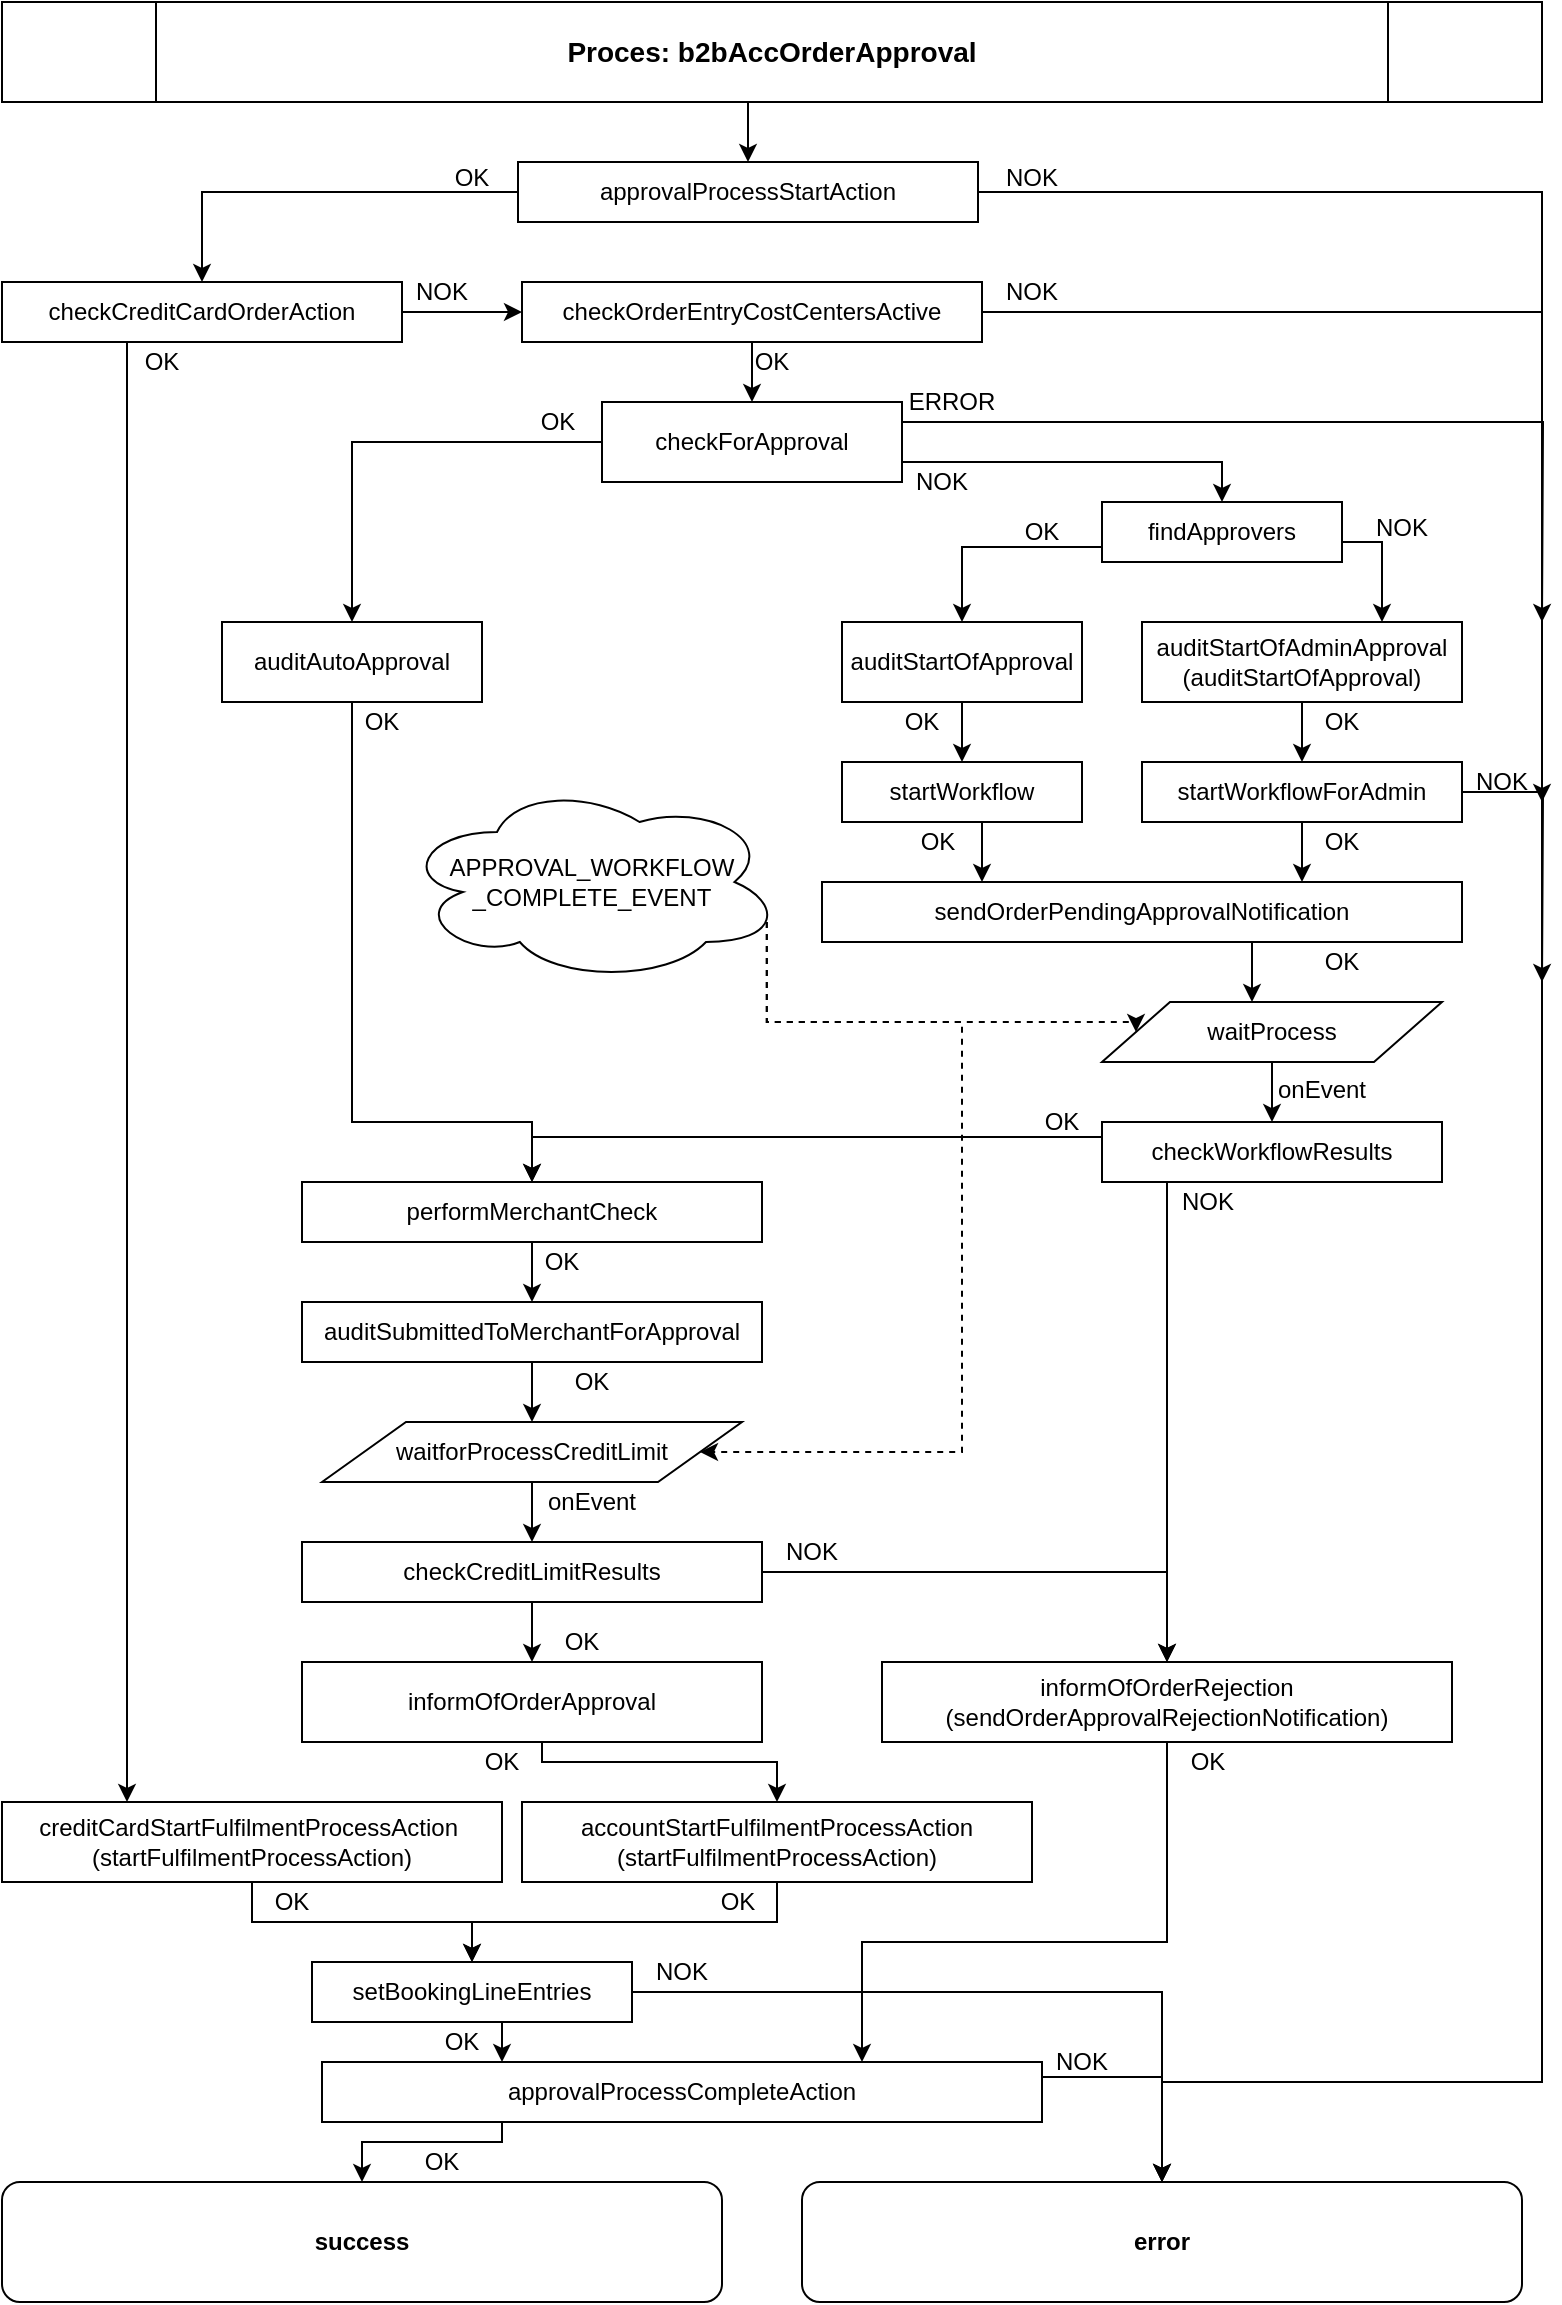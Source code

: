 <mxfile version="10.6.5" type="github"><diagram id="S7lIaqJ4UCmmVIEDCxlh" name="Page-1"><mxGraphModel dx="1394" dy="781" grid="1" gridSize="10" guides="1" tooltips="1" connect="1" arrows="1" fold="1" page="1" pageScale="1" pageWidth="827" pageHeight="1169" math="0" shadow="0"><root><mxCell id="0"/><mxCell id="1" parent="0"/><mxCell id="q0PGV8WTO6QkXm6w4yFU-142" style="edgeStyle=orthogonalEdgeStyle;rounded=0;orthogonalLoop=1;jettySize=auto;html=1;exitX=0.5;exitY=1;exitDx=0;exitDy=0;entryX=0.5;entryY=0;entryDx=0;entryDy=0;" parent="1" source="q0PGV8WTO6QkXm6w4yFU-1" target="q0PGV8WTO6QkXm6w4yFU-10" edge="1"><mxGeometry relative="1" as="geometry"/></mxCell><mxCell id="q0PGV8WTO6QkXm6w4yFU-1" value="&lt;div style=&quot;font-size: 14px&quot;&gt;&lt;font style=&quot;font-size: 14px&quot;&gt;&lt;b&gt;&lt;span id=&quot;docs-internal-guid-dcf2fbf8-7fff-23e0-edf8-0a988a6cc452&quot;&gt;&lt;/span&gt;&lt;span id=&quot;docs-internal-guid-dcf2fbf8-7fff-23e0-edf8-0a988a6cc452&quot;&gt;Proces: b2bAccOrderApproval&lt;/span&gt;&lt;/b&gt;&lt;/font&gt;&lt;/div&gt;" style="shape=process;whiteSpace=wrap;html=1;backgroundOutline=1;" parent="1" vertex="1"><mxGeometry x="40" y="10" width="770" height="50" as="geometry"/></mxCell><mxCell id="q0PGV8WTO6QkXm6w4yFU-20" style="edgeStyle=orthogonalEdgeStyle;rounded=0;orthogonalLoop=1;jettySize=auto;html=1;exitX=1;exitY=0.5;exitDx=0;exitDy=0;" parent="1" source="q0PGV8WTO6QkXm6w4yFU-10" target="q0PGV8WTO6QkXm6w4yFU-12" edge="1"><mxGeometry relative="1" as="geometry"><Array as="points"><mxPoint x="810" y="105"/><mxPoint x="810" y="1050"/><mxPoint x="620" y="1050"/></Array></mxGeometry></mxCell><mxCell id="q0PGV8WTO6QkXm6w4yFU-138" style="edgeStyle=orthogonalEdgeStyle;rounded=0;orthogonalLoop=1;jettySize=auto;html=1;exitX=0;exitY=0.5;exitDx=0;exitDy=0;entryX=0.5;entryY=0;entryDx=0;entryDy=0;" parent="1" source="q0PGV8WTO6QkXm6w4yFU-10" target="q0PGV8WTO6QkXm6w4yFU-16" edge="1"><mxGeometry relative="1" as="geometry"/></mxCell><mxCell id="q0PGV8WTO6QkXm6w4yFU-10" value="&lt;pre&gt;&lt;font face=&quot;Helvetica&quot;&gt;&lt;span&gt;approvalProcessStartAction&lt;/span&gt;&lt;/font&gt;&lt;/pre&gt;" style="rounded=0;whiteSpace=wrap;html=1;" parent="1" vertex="1"><mxGeometry x="298" y="90" width="230" height="30" as="geometry"/></mxCell><mxCell id="q0PGV8WTO6QkXm6w4yFU-12" value="&lt;div&gt;&lt;b&gt;error&lt;/b&gt;&lt;/div&gt;" style="rounded=1;whiteSpace=wrap;html=1;" parent="1" vertex="1"><mxGeometry x="440" y="1100" width="360" height="60" as="geometry"/></mxCell><mxCell id="q0PGV8WTO6QkXm6w4yFU-14" value="&lt;div&gt;&lt;b&gt;success&lt;/b&gt;&lt;/div&gt;" style="rounded=1;whiteSpace=wrap;html=1;" parent="1" vertex="1"><mxGeometry x="40" y="1100" width="360" height="60" as="geometry"/></mxCell><mxCell id="q0PGV8WTO6QkXm6w4yFU-25" style="edgeStyle=orthogonalEdgeStyle;rounded=0;orthogonalLoop=1;jettySize=auto;html=1;exitX=1;exitY=0.5;exitDx=0;exitDy=0;" parent="1" source="q0PGV8WTO6QkXm6w4yFU-16" target="q0PGV8WTO6QkXm6w4yFU-23" edge="1"><mxGeometry relative="1" as="geometry"/></mxCell><mxCell id="eqTxIxTBYhX_RgX_iWQK-49" style="edgeStyle=orthogonalEdgeStyle;rounded=0;orthogonalLoop=1;jettySize=auto;html=1;exitX=0.25;exitY=1;exitDx=0;exitDy=0;entryX=0.25;entryY=0;entryDx=0;entryDy=0;" edge="1" parent="1" source="q0PGV8WTO6QkXm6w4yFU-16" target="q0PGV8WTO6QkXm6w4yFU-18"><mxGeometry relative="1" as="geometry"><Array as="points"><mxPoint x="103" y="180"/></Array></mxGeometry></mxCell><mxCell id="q0PGV8WTO6QkXm6w4yFU-16" value="&lt;pre&gt;&lt;font face=&quot;Helvetica&quot;&gt;&lt;span&gt;checkCreditCardOrderAction&lt;/span&gt;&lt;/font&gt;&lt;/pre&gt;" style="rounded=0;whiteSpace=wrap;html=1;" parent="1" vertex="1"><mxGeometry x="40" y="150" width="200" height="30" as="geometry"/></mxCell><mxCell id="q0PGV8WTO6QkXm6w4yFU-120" style="edgeStyle=orthogonalEdgeStyle;rounded=0;orthogonalLoop=1;jettySize=auto;html=1;exitX=0.5;exitY=1;exitDx=0;exitDy=0;" parent="1" source="q0PGV8WTO6QkXm6w4yFU-18" target="q0PGV8WTO6QkXm6w4yFU-19" edge="1"><mxGeometry relative="1" as="geometry"/></mxCell><mxCell id="q0PGV8WTO6QkXm6w4yFU-18" value="&lt;pre&gt;&lt;font face=&quot;Helvetica&quot;&gt;&lt;span&gt;creditCardStartFulfilmentProcessAction &lt;br&gt;(&lt;/span&gt;&lt;span&gt;startFulfilmentProcessAction)&lt;/span&gt;&lt;/font&gt;&lt;/pre&gt;" style="rounded=0;whiteSpace=wrap;html=1;" parent="1" vertex="1"><mxGeometry x="40" y="910" width="250" height="40" as="geometry"/></mxCell><mxCell id="q0PGV8WTO6QkXm6w4yFU-121" style="edgeStyle=orthogonalEdgeStyle;rounded=0;orthogonalLoop=1;jettySize=auto;html=1;exitX=0.5;exitY=1;exitDx=0;exitDy=0;entryX=0.25;entryY=0;entryDx=0;entryDy=0;" parent="1" source="q0PGV8WTO6QkXm6w4yFU-19" target="q0PGV8WTO6QkXm6w4yFU-30" edge="1"><mxGeometry relative="1" as="geometry"/></mxCell><mxCell id="q0PGV8WTO6QkXm6w4yFU-123" style="edgeStyle=orthogonalEdgeStyle;rounded=0;orthogonalLoop=1;jettySize=auto;html=1;exitX=1;exitY=0.5;exitDx=0;exitDy=0;entryX=0.5;entryY=0;entryDx=0;entryDy=0;" parent="1" source="q0PGV8WTO6QkXm6w4yFU-19" target="q0PGV8WTO6QkXm6w4yFU-12" edge="1"><mxGeometry relative="1" as="geometry"><Array as="points"><mxPoint x="620" y="1005"/></Array></mxGeometry></mxCell><mxCell id="q0PGV8WTO6QkXm6w4yFU-19" value="&lt;pre&gt;&lt;font face=&quot;Helvetica&quot;&gt;&lt;span&gt;setBookingLineEntries&lt;/span&gt;&lt;/font&gt;&lt;/pre&gt;" style="rounded=0;whiteSpace=wrap;html=1;" parent="1" vertex="1"><mxGeometry x="195" y="990" width="160" height="30" as="geometry"/></mxCell><mxCell id="q0PGV8WTO6QkXm6w4yFU-38" style="edgeStyle=orthogonalEdgeStyle;rounded=0;orthogonalLoop=1;jettySize=auto;html=1;exitX=1;exitY=0.5;exitDx=0;exitDy=0;" parent="1" source="q0PGV8WTO6QkXm6w4yFU-23" edge="1"><mxGeometry relative="1" as="geometry"><mxPoint x="810" y="410" as="targetPoint"/><Array as="points"><mxPoint x="810" y="165"/></Array></mxGeometry></mxCell><mxCell id="eqTxIxTBYhX_RgX_iWQK-10" style="edgeStyle=orthogonalEdgeStyle;rounded=0;orthogonalLoop=1;jettySize=auto;html=1;entryX=0.5;entryY=0;entryDx=0;entryDy=0;" edge="1" parent="1" source="q0PGV8WTO6QkXm6w4yFU-23" target="q0PGV8WTO6QkXm6w4yFU-40"><mxGeometry relative="1" as="geometry"/></mxCell><mxCell id="q0PGV8WTO6QkXm6w4yFU-23" value="&lt;pre&gt;&lt;font face=&quot;Helvetica&quot;&gt;&lt;span&gt;checkOrderEntryCostCentersActive&lt;/span&gt;&lt;/font&gt;&lt;/pre&gt;" style="rounded=0;whiteSpace=wrap;html=1;" parent="1" vertex="1"><mxGeometry x="300" y="150" width="230" height="30" as="geometry"/></mxCell><mxCell id="q0PGV8WTO6QkXm6w4yFU-119" style="edgeStyle=orthogonalEdgeStyle;rounded=0;orthogonalLoop=1;jettySize=auto;html=1;exitX=0.25;exitY=1;exitDx=0;exitDy=0;" parent="1" source="q0PGV8WTO6QkXm6w4yFU-30" target="q0PGV8WTO6QkXm6w4yFU-14" edge="1"><mxGeometry relative="1" as="geometry"><Array as="points"><mxPoint x="290" y="1080"/><mxPoint x="220" y="1080"/></Array></mxGeometry></mxCell><mxCell id="eqTxIxTBYhX_RgX_iWQK-59" style="edgeStyle=orthogonalEdgeStyle;rounded=0;orthogonalLoop=1;jettySize=auto;html=1;exitX=1;exitY=0.25;exitDx=0;exitDy=0;entryX=0.5;entryY=0;entryDx=0;entryDy=0;" edge="1" parent="1" source="q0PGV8WTO6QkXm6w4yFU-30" target="q0PGV8WTO6QkXm6w4yFU-12"><mxGeometry relative="1" as="geometry"/></mxCell><mxCell id="q0PGV8WTO6QkXm6w4yFU-30" value="&lt;pre&gt;&lt;font face=&quot;Helvetica&quot;&gt;&lt;span&gt;approvalProcessCompleteAction&lt;/span&gt;&lt;/font&gt;&lt;/pre&gt;" style="rounded=0;whiteSpace=wrap;html=1;" parent="1" vertex="1"><mxGeometry x="200" y="1040" width="360" height="30" as="geometry"/></mxCell><mxCell id="q0PGV8WTO6QkXm6w4yFU-131" style="edgeStyle=orthogonalEdgeStyle;rounded=0;orthogonalLoop=1;jettySize=auto;html=1;exitX=0;exitY=0.5;exitDx=0;exitDy=0;" parent="1" source="q0PGV8WTO6QkXm6w4yFU-40" target="q0PGV8WTO6QkXm6w4yFU-43" edge="1"><mxGeometry relative="1" as="geometry"/></mxCell><mxCell id="q0PGV8WTO6QkXm6w4yFU-136" style="edgeStyle=orthogonalEdgeStyle;rounded=0;orthogonalLoop=1;jettySize=auto;html=1;exitX=1;exitY=0.25;exitDx=0;exitDy=0;" parent="1" source="q0PGV8WTO6QkXm6w4yFU-40" edge="1"><mxGeometry relative="1" as="geometry"><mxPoint x="810.0" y="320.0" as="targetPoint"/></mxGeometry></mxCell><mxCell id="q0PGV8WTO6QkXm6w4yFU-137" style="edgeStyle=orthogonalEdgeStyle;rounded=0;orthogonalLoop=1;jettySize=auto;html=1;exitX=1;exitY=0.75;exitDx=0;exitDy=0;entryX=0.5;entryY=0;entryDx=0;entryDy=0;" parent="1" source="q0PGV8WTO6QkXm6w4yFU-40" target="q0PGV8WTO6QkXm6w4yFU-44" edge="1"><mxGeometry relative="1" as="geometry"><Array as="points"><mxPoint x="650" y="240"/></Array></mxGeometry></mxCell><mxCell id="q0PGV8WTO6QkXm6w4yFU-40" value="checkForApproval" style="rounded=0;whiteSpace=wrap;html=1;" parent="1" vertex="1"><mxGeometry x="340" y="210" width="150" height="40" as="geometry"/></mxCell><mxCell id="q0PGV8WTO6QkXm6w4yFU-156" style="edgeStyle=orthogonalEdgeStyle;rounded=0;orthogonalLoop=1;jettySize=auto;html=1;exitX=0.25;exitY=1;exitDx=0;exitDy=0;entryX=0.5;entryY=0;entryDx=0;entryDy=0;" parent="1" source="q0PGV8WTO6QkXm6w4yFU-43" target="q0PGV8WTO6QkXm6w4yFU-48" edge="1"><mxGeometry relative="1" as="geometry"><Array as="points"><mxPoint x="215" y="360"/><mxPoint x="215" y="570"/><mxPoint x="305" y="570"/></Array></mxGeometry></mxCell><mxCell id="q0PGV8WTO6QkXm6w4yFU-43" value="auditAutoApproval" style="rounded=0;whiteSpace=wrap;html=1;" parent="1" vertex="1"><mxGeometry x="150" y="320" width="130" height="40" as="geometry"/></mxCell><mxCell id="q0PGV8WTO6QkXm6w4yFU-116" style="edgeStyle=orthogonalEdgeStyle;rounded=0;orthogonalLoop=1;jettySize=auto;html=1;exitX=1;exitY=0.5;exitDx=0;exitDy=0;entryX=0.75;entryY=0;entryDx=0;entryDy=0;" parent="1" source="q0PGV8WTO6QkXm6w4yFU-44" target="q0PGV8WTO6QkXm6w4yFU-80" edge="1"><mxGeometry relative="1" as="geometry"><Array as="points"><mxPoint x="710" y="280"/><mxPoint x="730" y="280"/></Array></mxGeometry></mxCell><mxCell id="q0PGV8WTO6QkXm6w4yFU-134" style="edgeStyle=orthogonalEdgeStyle;rounded=0;orthogonalLoop=1;jettySize=auto;html=1;exitX=0;exitY=0.75;exitDx=0;exitDy=0;entryX=0.5;entryY=0;entryDx=0;entryDy=0;" parent="1" source="q0PGV8WTO6QkXm6w4yFU-44" target="q0PGV8WTO6QkXm6w4yFU-75" edge="1"><mxGeometry relative="1" as="geometry"/></mxCell><mxCell id="q0PGV8WTO6QkXm6w4yFU-44" value="findApprovers" style="rounded=0;whiteSpace=wrap;html=1;" parent="1" vertex="1"><mxGeometry x="590" y="260" width="120" height="30" as="geometry"/></mxCell><mxCell id="q0PGV8WTO6QkXm6w4yFU-155" style="edgeStyle=orthogonalEdgeStyle;rounded=0;orthogonalLoop=1;jettySize=auto;html=1;exitX=0.5;exitY=1;exitDx=0;exitDy=0;entryX=0.5;entryY=0;entryDx=0;entryDy=0;" parent="1" source="q0PGV8WTO6QkXm6w4yFU-48" target="q0PGV8WTO6QkXm6w4yFU-59" edge="1"><mxGeometry relative="1" as="geometry"/></mxCell><mxCell id="q0PGV8WTO6QkXm6w4yFU-48" value="performMerchantCheck" style="rounded=0;whiteSpace=wrap;html=1;" parent="1" vertex="1"><mxGeometry x="190" y="600" width="230" height="30" as="geometry"/></mxCell><mxCell id="eqTxIxTBYhX_RgX_iWQK-35" style="edgeStyle=orthogonalEdgeStyle;rounded=0;orthogonalLoop=1;jettySize=auto;html=1;exitX=0.5;exitY=1;exitDx=0;exitDy=0;entryX=0.5;entryY=0;entryDx=0;entryDy=0;" edge="1" parent="1" source="q0PGV8WTO6QkXm6w4yFU-50" target="q0PGV8WTO6QkXm6w4yFU-53"><mxGeometry relative="1" as="geometry"><Array as="points"><mxPoint x="310" y="890"/><mxPoint x="428" y="890"/></Array></mxGeometry></mxCell><mxCell id="q0PGV8WTO6QkXm6w4yFU-50" value="&lt;pre&gt;&lt;font face=&quot;Helvetica&quot;&gt;&lt;span&gt;informOfOrderApproval&lt;/span&gt;&lt;/font&gt;&lt;/pre&gt;" style="rounded=0;whiteSpace=wrap;html=1;" parent="1" vertex="1"><mxGeometry x="190" y="840" width="230" height="40" as="geometry"/></mxCell><mxCell id="q0PGV8WTO6QkXm6w4yFU-122" style="edgeStyle=orthogonalEdgeStyle;rounded=0;orthogonalLoop=1;jettySize=auto;html=1;exitX=0.5;exitY=1;exitDx=0;exitDy=0;entryX=0.5;entryY=0;entryDx=0;entryDy=0;" parent="1" source="q0PGV8WTO6QkXm6w4yFU-53" target="q0PGV8WTO6QkXm6w4yFU-19" edge="1"><mxGeometry relative="1" as="geometry"/></mxCell><mxCell id="q0PGV8WTO6QkXm6w4yFU-53" value="&lt;pre&gt;&lt;font face=&quot;Helvetica&quot;&gt;&lt;span&gt;accountStartFulfilmentProcessAction&lt;br&gt;(&lt;/span&gt;&lt;span&gt;&lt;span&gt;startFulfilmentProcessAction&lt;/span&gt;)&lt;br&gt;&lt;/span&gt;&lt;/font&gt;&lt;/pre&gt;" style="rounded=0;whiteSpace=wrap;html=1;" parent="1" vertex="1"><mxGeometry x="300" y="910" width="255" height="40" as="geometry"/></mxCell><mxCell id="eqTxIxTBYhX_RgX_iWQK-56" style="edgeStyle=orthogonalEdgeStyle;rounded=0;orthogonalLoop=1;jettySize=auto;html=1;exitX=0.5;exitY=1;exitDx=0;exitDy=0;entryX=0.5;entryY=0;entryDx=0;entryDy=0;" edge="1" parent="1" source="q0PGV8WTO6QkXm6w4yFU-59" target="q0PGV8WTO6QkXm6w4yFU-69"><mxGeometry relative="1" as="geometry"/></mxCell><mxCell id="q0PGV8WTO6QkXm6w4yFU-59" value="&lt;pre&gt;&lt;font face=&quot;Helvetica&quot;&gt;&lt;span&gt;auditSubmittedToMerchantForApproval&lt;/span&gt;&lt;/font&gt;&lt;/pre&gt;" style="rounded=0;whiteSpace=wrap;html=1;" parent="1" vertex="1"><mxGeometry x="190" y="660" width="230" height="30" as="geometry"/></mxCell><mxCell id="q0PGV8WTO6QkXm6w4yFU-126" style="edgeStyle=orthogonalEdgeStyle;rounded=0;orthogonalLoop=1;jettySize=auto;html=1;exitX=0.5;exitY=1;exitDx=0;exitDy=0;entryX=0.5;entryY=0;entryDx=0;entryDy=0;" parent="1" source="q0PGV8WTO6QkXm6w4yFU-70" target="q0PGV8WTO6QkXm6w4yFU-50" edge="1"><mxGeometry relative="1" as="geometry"/></mxCell><mxCell id="q0PGV8WTO6QkXm6w4yFU-127" style="edgeStyle=orthogonalEdgeStyle;rounded=0;orthogonalLoop=1;jettySize=auto;html=1;exitX=1;exitY=0.5;exitDx=0;exitDy=0;" parent="1" source="q0PGV8WTO6QkXm6w4yFU-70" target="q0PGV8WTO6QkXm6w4yFU-73" edge="1"><mxGeometry relative="1" as="geometry"/></mxCell><mxCell id="q0PGV8WTO6QkXm6w4yFU-70" value="&lt;pre&gt;&lt;font face=&quot;Helvetica&quot;&gt;&lt;span&gt;checkCreditLimitResults&lt;/span&gt;&lt;/font&gt;&lt;/pre&gt;" style="rounded=0;whiteSpace=wrap;html=1;" parent="1" vertex="1"><mxGeometry x="190" y="780" width="230" height="30" as="geometry"/></mxCell><mxCell id="q0PGV8WTO6QkXm6w4yFU-133" style="edgeStyle=orthogonalEdgeStyle;rounded=0;orthogonalLoop=1;jettySize=auto;html=1;exitX=0.5;exitY=1;exitDx=0;exitDy=0;entryX=0.75;entryY=0;entryDx=0;entryDy=0;" parent="1" source="q0PGV8WTO6QkXm6w4yFU-73" target="q0PGV8WTO6QkXm6w4yFU-30" edge="1"><mxGeometry relative="1" as="geometry"><Array as="points"><mxPoint x="622" y="980"/><mxPoint x="470" y="980"/></Array></mxGeometry></mxCell><mxCell id="q0PGV8WTO6QkXm6w4yFU-73" value="&lt;pre&gt;&lt;font face=&quot;Helvetica&quot;&gt;&lt;span&gt;informOfOrderRejection&lt;br&gt;(&lt;/span&gt;&lt;span&gt;sendOrderApprovalRejectionNotification)&lt;br&gt;&lt;/span&gt;&lt;/font&gt;&lt;/pre&gt;" style="rounded=0;whiteSpace=wrap;html=1;" parent="1" vertex="1"><mxGeometry x="480" y="840" width="285" height="40" as="geometry"/></mxCell><mxCell id="q0PGV8WTO6QkXm6w4yFU-84" style="edgeStyle=orthogonalEdgeStyle;rounded=0;orthogonalLoop=1;jettySize=auto;html=1;exitX=0.5;exitY=1;exitDx=0;exitDy=0;entryX=0.5;entryY=0;entryDx=0;entryDy=0;" parent="1" source="q0PGV8WTO6QkXm6w4yFU-75" target="q0PGV8WTO6QkXm6w4yFU-83" edge="1"><mxGeometry relative="1" as="geometry"/></mxCell><mxCell id="q0PGV8WTO6QkXm6w4yFU-75" value="auditStartOfApproval" style="rounded=0;whiteSpace=wrap;html=1;" parent="1" vertex="1"><mxGeometry x="460" y="320" width="120" height="40" as="geometry"/></mxCell><mxCell id="eqTxIxTBYhX_RgX_iWQK-57" style="edgeStyle=orthogonalEdgeStyle;rounded=0;orthogonalLoop=1;jettySize=auto;html=1;exitX=0.5;exitY=1;exitDx=0;exitDy=0;entryX=0.5;entryY=0;entryDx=0;entryDy=0;" edge="1" parent="1" source="q0PGV8WTO6QkXm6w4yFU-69" target="q0PGV8WTO6QkXm6w4yFU-70"><mxGeometry relative="1" as="geometry"/></mxCell><mxCell id="q0PGV8WTO6QkXm6w4yFU-69" value="waitforProcessCreditLimit" style="shape=parallelogram;perimeter=parallelogramPerimeter;whiteSpace=wrap;html=1;" parent="1" vertex="1"><mxGeometry x="200" y="720" width="210" height="30" as="geometry"/></mxCell><mxCell id="q0PGV8WTO6QkXm6w4yFU-112" style="edgeStyle=orthogonalEdgeStyle;rounded=0;orthogonalLoop=1;jettySize=auto;html=1;exitX=0.5;exitY=1;exitDx=0;exitDy=0;entryX=0.5;entryY=0;entryDx=0;entryDy=0;" parent="1" source="q0PGV8WTO6QkXm6w4yFU-80" target="q0PGV8WTO6QkXm6w4yFU-85" edge="1"><mxGeometry relative="1" as="geometry"/></mxCell><mxCell id="q0PGV8WTO6QkXm6w4yFU-80" value="auditStartOfAdminApproval&lt;br&gt;(auditStartOfApproval)" style="rounded=0;whiteSpace=wrap;html=1;" parent="1" vertex="1"><mxGeometry x="610" y="320" width="160" height="40" as="geometry"/></mxCell><mxCell id="q0PGV8WTO6QkXm6w4yFU-114" style="edgeStyle=orthogonalEdgeStyle;rounded=0;orthogonalLoop=1;jettySize=auto;html=1;exitX=0.5;exitY=1;exitDx=0;exitDy=0;entryX=0.25;entryY=0;entryDx=0;entryDy=0;" parent="1" source="q0PGV8WTO6QkXm6w4yFU-83" target="q0PGV8WTO6QkXm6w4yFU-87" edge="1"><mxGeometry relative="1" as="geometry"><Array as="points"><mxPoint x="530" y="420"/></Array></mxGeometry></mxCell><mxCell id="q0PGV8WTO6QkXm6w4yFU-83" value="startWorkflow" style="rounded=0;whiteSpace=wrap;html=1;" parent="1" vertex="1"><mxGeometry x="460" y="390" width="120" height="30" as="geometry"/></mxCell><mxCell id="q0PGV8WTO6QkXm6w4yFU-91" style="edgeStyle=orthogonalEdgeStyle;rounded=0;orthogonalLoop=1;jettySize=auto;html=1;exitX=1;exitY=0.5;exitDx=0;exitDy=0;" parent="1" source="q0PGV8WTO6QkXm6w4yFU-85" edge="1"><mxGeometry relative="1" as="geometry"><mxPoint x="810" y="500" as="targetPoint"/></mxGeometry></mxCell><mxCell id="q0PGV8WTO6QkXm6w4yFU-115" style="edgeStyle=orthogonalEdgeStyle;rounded=0;orthogonalLoop=1;jettySize=auto;html=1;exitX=0.5;exitY=1;exitDx=0;exitDy=0;entryX=0.75;entryY=0;entryDx=0;entryDy=0;" parent="1" source="q0PGV8WTO6QkXm6w4yFU-85" target="q0PGV8WTO6QkXm6w4yFU-87" edge="1"><mxGeometry relative="1" as="geometry"/></mxCell><mxCell id="q0PGV8WTO6QkXm6w4yFU-85" value="startWorkflowForAdmin" style="rounded=0;whiteSpace=wrap;html=1;" parent="1" vertex="1"><mxGeometry x="610" y="390" width="160" height="30" as="geometry"/></mxCell><mxCell id="eqTxIxTBYhX_RgX_iWQK-50" style="edgeStyle=orthogonalEdgeStyle;rounded=0;orthogonalLoop=1;jettySize=auto;html=1;exitX=0.75;exitY=1;exitDx=0;exitDy=0;" edge="1" parent="1" source="q0PGV8WTO6QkXm6w4yFU-87" target="q0PGV8WTO6QkXm6w4yFU-88"><mxGeometry relative="1" as="geometry"><Array as="points"><mxPoint x="665" y="480"/></Array></mxGeometry></mxCell><mxCell id="q0PGV8WTO6QkXm6w4yFU-87" value="&lt;pre&gt;&lt;font face=&quot;Helvetica&quot;&gt;&lt;span&gt;sendOrderPendingApprovalNotification&lt;/span&gt;&lt;/font&gt;&lt;/pre&gt;" style="rounded=0;whiteSpace=wrap;html=1;" parent="1" vertex="1"><mxGeometry x="450" y="450" width="320" height="30" as="geometry"/></mxCell><mxCell id="eqTxIxTBYhX_RgX_iWQK-53" style="edgeStyle=orthogonalEdgeStyle;rounded=0;orthogonalLoop=1;jettySize=auto;html=1;exitX=0.5;exitY=1;exitDx=0;exitDy=0;" edge="1" parent="1" source="q0PGV8WTO6QkXm6w4yFU-88" target="q0PGV8WTO6QkXm6w4yFU-93"><mxGeometry relative="1" as="geometry"/></mxCell><mxCell id="q0PGV8WTO6QkXm6w4yFU-88" value="waitProcess" style="shape=parallelogram;perimeter=parallelogramPerimeter;whiteSpace=wrap;html=1;" parent="1" vertex="1"><mxGeometry x="590" y="510" width="170" height="30" as="geometry"/></mxCell><mxCell id="q0PGV8WTO6QkXm6w4yFU-111" style="edgeStyle=orthogonalEdgeStyle;rounded=0;orthogonalLoop=1;jettySize=auto;html=1;exitX=0.25;exitY=1;exitDx=0;exitDy=0;entryX=0.5;entryY=0;entryDx=0;entryDy=0;" parent="1" source="q0PGV8WTO6QkXm6w4yFU-93" target="q0PGV8WTO6QkXm6w4yFU-73" edge="1"><mxGeometry relative="1" as="geometry"><Array as="points"><mxPoint x="623" y="600"/></Array></mxGeometry></mxCell><mxCell id="eqTxIxTBYhX_RgX_iWQK-28" style="edgeStyle=orthogonalEdgeStyle;rounded=0;orthogonalLoop=1;jettySize=auto;html=1;exitX=0;exitY=0.25;exitDx=0;exitDy=0;entryX=0.5;entryY=0;entryDx=0;entryDy=0;" edge="1" parent="1" source="q0PGV8WTO6QkXm6w4yFU-93" target="q0PGV8WTO6QkXm6w4yFU-48"><mxGeometry relative="1" as="geometry"><Array as="points"><mxPoint x="305" y="578"/></Array></mxGeometry></mxCell><mxCell id="q0PGV8WTO6QkXm6w4yFU-93" value="checkWorkflowResults" style="rounded=0;whiteSpace=wrap;html=1;" parent="1" vertex="1"><mxGeometry x="590" y="570" width="170" height="30" as="geometry"/></mxCell><mxCell id="q0PGV8WTO6QkXm6w4yFU-152" style="edgeStyle=orthogonalEdgeStyle;rounded=0;orthogonalLoop=1;jettySize=auto;html=1;exitX=0.96;exitY=0.7;exitDx=0;exitDy=0;exitPerimeter=0;entryX=0;entryY=0.5;entryDx=0;entryDy=0;dashed=1;" parent="1" source="q0PGV8WTO6QkXm6w4yFU-148" target="q0PGV8WTO6QkXm6w4yFU-88" edge="1"><mxGeometry relative="1" as="geometry"><Array as="points"><mxPoint x="422" y="520"/><mxPoint x="607" y="520"/></Array></mxGeometry></mxCell><mxCell id="q0PGV8WTO6QkXm6w4yFU-153" style="edgeStyle=orthogonalEdgeStyle;rounded=0;orthogonalLoop=1;jettySize=auto;html=1;exitX=0.96;exitY=0.7;exitDx=0;exitDy=0;exitPerimeter=0;entryX=1;entryY=0.5;entryDx=0;entryDy=0;dashed=1;" parent="1" source="q0PGV8WTO6QkXm6w4yFU-148" target="q0PGV8WTO6QkXm6w4yFU-69" edge="1"><mxGeometry relative="1" as="geometry"><Array as="points"><mxPoint x="422" y="520"/><mxPoint x="520" y="520"/><mxPoint x="520" y="735"/></Array></mxGeometry></mxCell><mxCell id="q0PGV8WTO6QkXm6w4yFU-148" value="&lt;pre&gt;&lt;font face=&quot;Helvetica&quot;&gt;APPROVAL_WORKFLOW&lt;br&gt;_COMPLETE_EVENT&lt;/font&gt;&lt;/pre&gt;" style="ellipse;shape=cloud;whiteSpace=wrap;html=1;" parent="1" vertex="1"><mxGeometry x="240" y="400" width="190" height="100" as="geometry"/></mxCell><mxCell id="eqTxIxTBYhX_RgX_iWQK-1" value="OK" style="text;html=1;strokeColor=none;fillColor=none;align=center;verticalAlign=middle;whiteSpace=wrap;rounded=0;" vertex="1" parent="1"><mxGeometry x="255" y="87.5" width="40" height="20" as="geometry"/></mxCell><mxCell id="eqTxIxTBYhX_RgX_iWQK-2" value="NOK" style="text;html=1;strokeColor=none;fillColor=none;align=center;verticalAlign=middle;whiteSpace=wrap;rounded=0;" vertex="1" parent="1"><mxGeometry x="535" y="87.5" width="40" height="20" as="geometry"/></mxCell><mxCell id="eqTxIxTBYhX_RgX_iWQK-3" value="NOK" style="text;html=1;strokeColor=none;fillColor=none;align=center;verticalAlign=middle;whiteSpace=wrap;rounded=0;" vertex="1" parent="1"><mxGeometry x="240" y="145" width="40" height="20" as="geometry"/></mxCell><mxCell id="eqTxIxTBYhX_RgX_iWQK-4" value="OK" style="text;html=1;strokeColor=none;fillColor=none;align=center;verticalAlign=middle;whiteSpace=wrap;rounded=0;" vertex="1" parent="1"><mxGeometry x="100" y="180" width="40" height="20" as="geometry"/></mxCell><mxCell id="eqTxIxTBYhX_RgX_iWQK-6" value="NOK" style="text;html=1;strokeColor=none;fillColor=none;align=center;verticalAlign=middle;whiteSpace=wrap;rounded=0;" vertex="1" parent="1"><mxGeometry x="490" y="240" width="40" height="20" as="geometry"/></mxCell><mxCell id="eqTxIxTBYhX_RgX_iWQK-9" value="OK" style="text;html=1;strokeColor=none;fillColor=none;align=center;verticalAlign=middle;whiteSpace=wrap;rounded=0;" vertex="1" parent="1"><mxGeometry x="405" y="180" width="40" height="20" as="geometry"/></mxCell><mxCell id="eqTxIxTBYhX_RgX_iWQK-11" value="OK" style="text;html=1;strokeColor=none;fillColor=none;align=center;verticalAlign=middle;whiteSpace=wrap;rounded=0;" vertex="1" parent="1"><mxGeometry x="298" y="210" width="40" height="20" as="geometry"/></mxCell><mxCell id="eqTxIxTBYhX_RgX_iWQK-12" value="ERROR" style="text;html=1;strokeColor=none;fillColor=none;align=center;verticalAlign=middle;whiteSpace=wrap;rounded=0;" vertex="1" parent="1"><mxGeometry x="495" y="200" width="40" height="20" as="geometry"/></mxCell><mxCell id="eqTxIxTBYhX_RgX_iWQK-13" value="NOK" style="text;html=1;strokeColor=none;fillColor=none;align=center;verticalAlign=middle;whiteSpace=wrap;rounded=0;" vertex="1" parent="1"><mxGeometry x="535" y="145" width="40" height="20" as="geometry"/></mxCell><mxCell id="eqTxIxTBYhX_RgX_iWQK-14" value="OK" style="text;html=1;strokeColor=none;fillColor=none;align=center;verticalAlign=middle;whiteSpace=wrap;rounded=0;" vertex="1" parent="1"><mxGeometry x="540" y="265" width="40" height="20" as="geometry"/></mxCell><mxCell id="eqTxIxTBYhX_RgX_iWQK-15" value="OK" style="text;html=1;strokeColor=none;fillColor=none;align=center;verticalAlign=middle;whiteSpace=wrap;rounded=0;" vertex="1" parent="1"><mxGeometry x="300" y="630" width="40" height="20" as="geometry"/></mxCell><mxCell id="eqTxIxTBYhX_RgX_iWQK-16" value="OK" style="text;html=1;strokeColor=none;fillColor=none;align=center;verticalAlign=middle;whiteSpace=wrap;rounded=0;" vertex="1" parent="1"><mxGeometry x="480" y="360" width="40" height="20" as="geometry"/></mxCell><mxCell id="eqTxIxTBYhX_RgX_iWQK-17" value="OK" style="text;html=1;strokeColor=none;fillColor=none;align=center;verticalAlign=middle;whiteSpace=wrap;rounded=0;" vertex="1" parent="1"><mxGeometry x="488" y="420" width="40" height="20" as="geometry"/></mxCell><mxCell id="eqTxIxTBYhX_RgX_iWQK-18" value="OK" style="text;html=1;strokeColor=none;fillColor=none;align=center;verticalAlign=middle;whiteSpace=wrap;rounded=0;" vertex="1" parent="1"><mxGeometry x="690" y="420" width="40" height="20" as="geometry"/></mxCell><mxCell id="eqTxIxTBYhX_RgX_iWQK-19" value="OK" style="text;html=1;strokeColor=none;fillColor=none;align=center;verticalAlign=middle;whiteSpace=wrap;rounded=0;" vertex="1" parent="1"><mxGeometry x="690" y="360" width="40" height="20" as="geometry"/></mxCell><mxCell id="eqTxIxTBYhX_RgX_iWQK-20" value="OK" style="text;html=1;strokeColor=none;fillColor=none;align=center;verticalAlign=middle;whiteSpace=wrap;rounded=0;" vertex="1" parent="1"><mxGeometry x="550" y="560" width="40" height="20" as="geometry"/></mxCell><mxCell id="eqTxIxTBYhX_RgX_iWQK-21" value="OK" style="text;html=1;strokeColor=none;fillColor=none;align=center;verticalAlign=middle;whiteSpace=wrap;rounded=0;" vertex="1" parent="1"><mxGeometry x="690" y="480" width="40" height="20" as="geometry"/></mxCell><mxCell id="eqTxIxTBYhX_RgX_iWQK-23" value="NOK" style="text;html=1;strokeColor=none;fillColor=none;align=center;verticalAlign=middle;whiteSpace=wrap;rounded=0;" vertex="1" parent="1"><mxGeometry x="720" y="265" width="40" height="15" as="geometry"/></mxCell><mxCell id="eqTxIxTBYhX_RgX_iWQK-24" value="NOK" style="text;html=1;strokeColor=none;fillColor=none;align=center;verticalAlign=middle;whiteSpace=wrap;rounded=0;" vertex="1" parent="1"><mxGeometry x="770" y="390" width="40" height="20" as="geometry"/></mxCell><mxCell id="eqTxIxTBYhX_RgX_iWQK-26" value="onEvent" style="text;html=1;strokeColor=none;fillColor=none;align=center;verticalAlign=middle;whiteSpace=wrap;rounded=0;" vertex="1" parent="1"><mxGeometry x="680" y="544" width="40" height="20" as="geometry"/></mxCell><mxCell id="eqTxIxTBYhX_RgX_iWQK-31" value="OK" style="text;html=1;strokeColor=none;fillColor=none;align=center;verticalAlign=middle;whiteSpace=wrap;rounded=0;" vertex="1" parent="1"><mxGeometry x="210" y="360" width="40" height="20" as="geometry"/></mxCell><mxCell id="eqTxIxTBYhX_RgX_iWQK-32" value="OK" style="text;html=1;strokeColor=none;fillColor=none;align=center;verticalAlign=middle;whiteSpace=wrap;rounded=0;" vertex="1" parent="1"><mxGeometry x="315" y="690" width="40" height="20" as="geometry"/></mxCell><mxCell id="eqTxIxTBYhX_RgX_iWQK-33" value="OK" style="text;html=1;strokeColor=none;fillColor=none;align=center;verticalAlign=middle;whiteSpace=wrap;rounded=0;" vertex="1" parent="1"><mxGeometry x="622.5" y="880" width="40" height="20" as="geometry"/></mxCell><mxCell id="eqTxIxTBYhX_RgX_iWQK-34" value="OK" style="text;html=1;strokeColor=none;fillColor=none;align=center;verticalAlign=middle;whiteSpace=wrap;rounded=0;" vertex="1" parent="1"><mxGeometry x="310" y="820" width="40" height="20" as="geometry"/></mxCell><mxCell id="eqTxIxTBYhX_RgX_iWQK-36" value="OK" style="text;html=1;strokeColor=none;fillColor=none;align=center;verticalAlign=middle;whiteSpace=wrap;rounded=0;" vertex="1" parent="1"><mxGeometry x="270" y="880" width="40" height="20" as="geometry"/></mxCell><mxCell id="eqTxIxTBYhX_RgX_iWQK-37" value="OK" style="text;html=1;strokeColor=none;fillColor=none;align=center;verticalAlign=middle;whiteSpace=wrap;rounded=0;" vertex="1" parent="1"><mxGeometry x="165" y="949.5" width="40" height="20" as="geometry"/></mxCell><mxCell id="eqTxIxTBYhX_RgX_iWQK-38" value="OK" style="text;html=1;strokeColor=none;fillColor=none;align=center;verticalAlign=middle;whiteSpace=wrap;rounded=0;" vertex="1" parent="1"><mxGeometry x="387.5" y="950" width="40" height="20" as="geometry"/></mxCell><mxCell id="eqTxIxTBYhX_RgX_iWQK-39" value="OK" style="text;html=1;strokeColor=none;fillColor=none;align=center;verticalAlign=middle;whiteSpace=wrap;rounded=0;" vertex="1" parent="1"><mxGeometry x="250" y="1020" width="40" height="20" as="geometry"/></mxCell><mxCell id="eqTxIxTBYhX_RgX_iWQK-40" value="OK" style="text;html=1;strokeColor=none;fillColor=none;align=center;verticalAlign=middle;whiteSpace=wrap;rounded=0;" vertex="1" parent="1"><mxGeometry x="240" y="1080" width="40" height="20" as="geometry"/></mxCell><mxCell id="eqTxIxTBYhX_RgX_iWQK-41" value="NOK" style="text;html=1;strokeColor=none;fillColor=none;align=center;verticalAlign=middle;whiteSpace=wrap;rounded=0;" vertex="1" parent="1"><mxGeometry x="425" y="775" width="40" height="20" as="geometry"/></mxCell><mxCell id="eqTxIxTBYhX_RgX_iWQK-42" value="NOK" style="text;html=1;strokeColor=none;fillColor=none;align=center;verticalAlign=middle;whiteSpace=wrap;rounded=0;" vertex="1" parent="1"><mxGeometry x="360" y="985" width="40" height="20" as="geometry"/></mxCell><mxCell id="eqTxIxTBYhX_RgX_iWQK-43" value="NOK" style="text;html=1;strokeColor=none;fillColor=none;align=center;verticalAlign=middle;whiteSpace=wrap;rounded=0;" vertex="1" parent="1"><mxGeometry x="560" y="1030" width="40" height="20" as="geometry"/></mxCell><mxCell id="eqTxIxTBYhX_RgX_iWQK-45" value="onEvent" style="text;html=1;strokeColor=none;fillColor=none;align=center;verticalAlign=middle;whiteSpace=wrap;rounded=0;" vertex="1" parent="1"><mxGeometry x="315" y="750" width="40" height="20" as="geometry"/></mxCell><mxCell id="eqTxIxTBYhX_RgX_iWQK-48" value="NOK" style="text;html=1;strokeColor=none;fillColor=none;align=center;verticalAlign=middle;whiteSpace=wrap;rounded=0;" vertex="1" parent="1"><mxGeometry x="622.5" y="600" width="40" height="20" as="geometry"/></mxCell></root></mxGraphModel></diagram></mxfile>